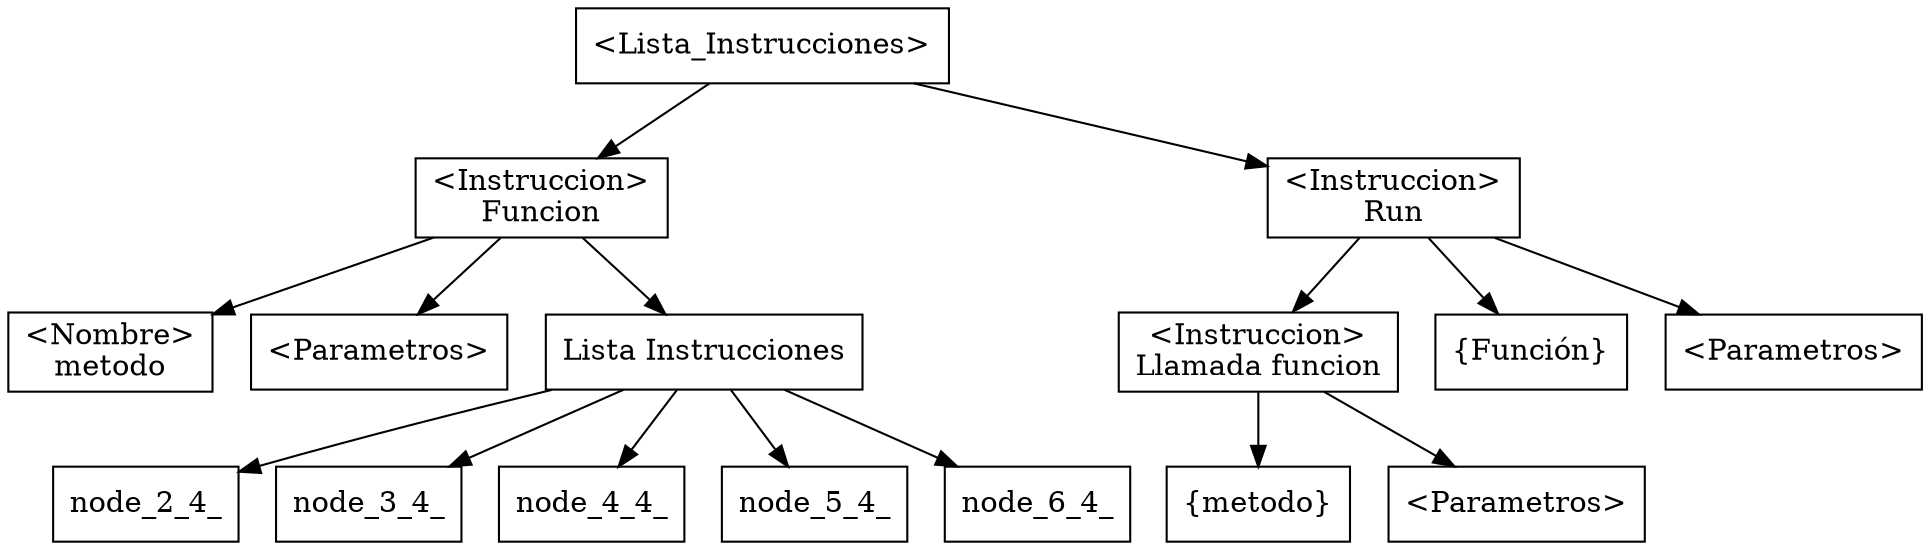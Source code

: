digraph G {
node[shape=box];nodeOriginal[label="<\Lista_Instrucciones\>"];nodeOriginal->node_1_0_;
        node_1_0_ [label="\<Instruccion\>\nFuncion"];
        node_1_0_1[label="\<Nombre\>\nmetodo"];
        node_1_0_2[label="\<Parametros\>"];
        node_1_0_->node_1_0_1;
        node_1_0_->node_1_0_2;
        node_1_0_->node_1_8_;
        
        node_1_8_[label="Lista Instrucciones"];        
        node_1_8_->node_2_4_;node_1_8_->node_3_4_;node_1_8_->node_4_4_;node_1_8_->node_5_4_;node_1_8_->node_6_4_;nodeOriginal->node_8_0_;
        node_8_4_ [label="\<Instruccion\>\nLlamada funcion"];
        node_8_4_1 [label="{metodo}"];
        node_8_4_2 [label="<\Parametros\>"];
        node_8_4_->node_8_4_2;
        node_8_4_->node_8_4_1;
        
        node_8_0_ [label="\<Instruccion\>\nRun"];
        node_8_0_1 [label="{Función}"];
        node_8_0_2 [label="<\Parametros\>"];
        node_8_0_->node_8_0_2;
        node_8_0_->node_8_0_1;
        node_8_0_->
        node_8_4_ ;
        
        
}